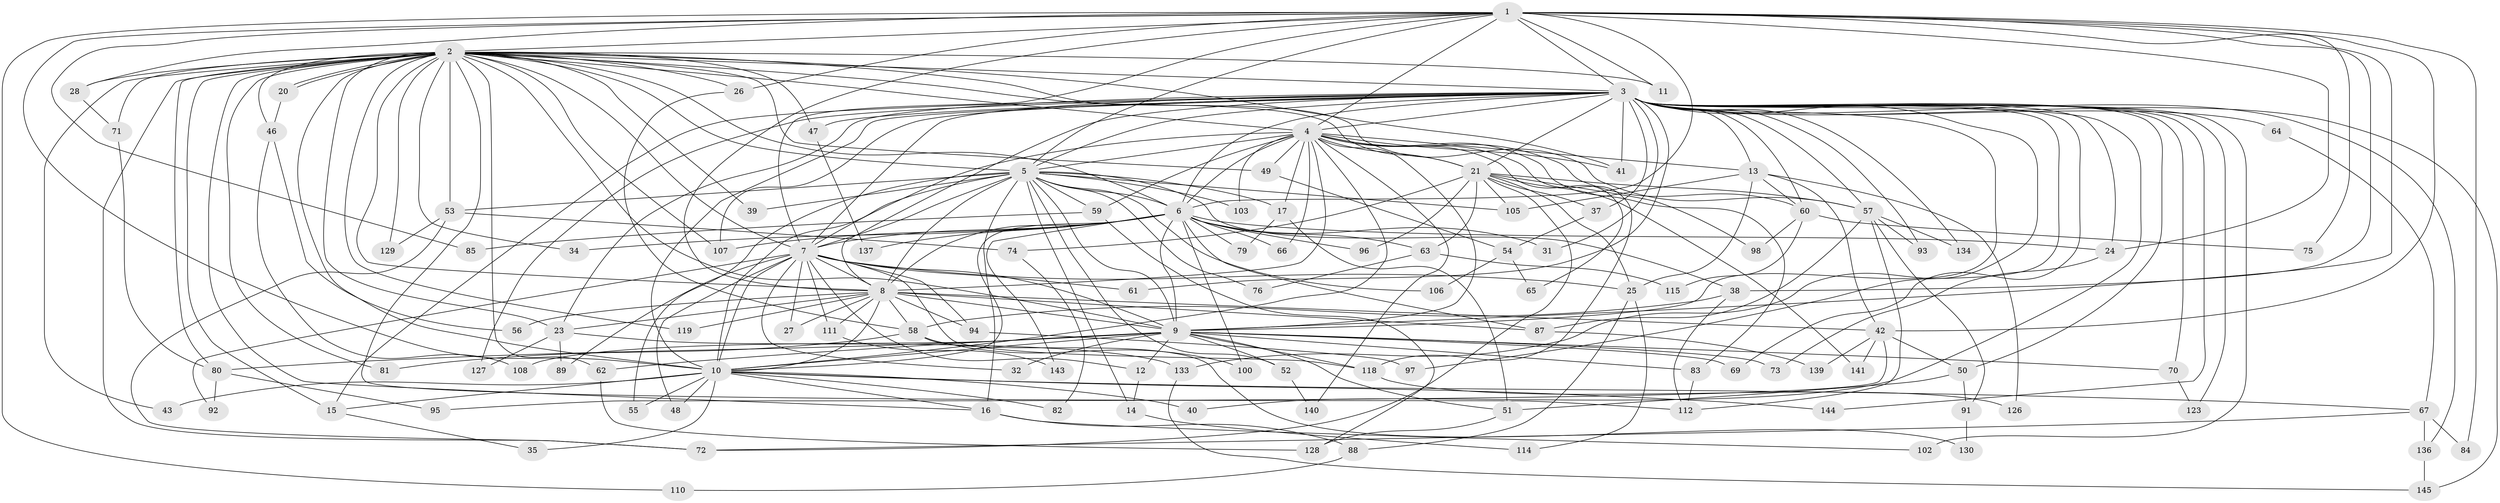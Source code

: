 // Generated by graph-tools (version 1.1) at 2025/51/02/27/25 19:51:45]
// undirected, 114 vertices, 275 edges
graph export_dot {
graph [start="1"]
  node [color=gray90,style=filled];
  1;
  2 [super="+109"];
  3 [super="+18"];
  4 [super="+29"];
  5 [super="+121"];
  6 [super="+44"];
  7 [super="+45"];
  8 [super="+131"];
  9 [super="+19"];
  10 [super="+36"];
  11;
  12;
  13;
  14;
  15 [super="+68"];
  16 [super="+124"];
  17;
  20;
  21 [super="+22"];
  23 [super="+30"];
  24 [super="+33"];
  25 [super="+104"];
  26;
  27;
  28;
  31;
  32;
  34;
  35;
  37;
  38 [super="+122"];
  39;
  40;
  41 [super="+117"];
  42 [super="+99"];
  43;
  46;
  47;
  48;
  49;
  50 [super="+90"];
  51;
  52;
  53;
  54;
  55;
  56;
  57 [super="+86"];
  58;
  59 [super="+132"];
  60 [super="+78"];
  61;
  62;
  63;
  64;
  65;
  66;
  67 [super="+113"];
  69;
  70 [super="+142"];
  71;
  72 [super="+77"];
  73;
  74;
  75;
  76;
  79;
  80 [super="+116"];
  81;
  82;
  83;
  84;
  85;
  87 [super="+101"];
  88;
  89;
  91;
  92;
  93;
  94;
  95;
  96;
  97;
  98;
  100;
  102 [super="+125"];
  103;
  105;
  106;
  107 [super="+138"];
  108;
  110;
  111;
  112 [super="+120"];
  114;
  115;
  118 [super="+135"];
  119;
  123;
  126;
  127;
  128;
  129;
  130;
  133;
  134;
  136;
  137;
  139;
  140;
  141;
  143;
  144;
  145 [super="+146"];
  1 -- 2;
  1 -- 3;
  1 -- 4;
  1 -- 5;
  1 -- 6;
  1 -- 7;
  1 -- 8;
  1 -- 9 [weight=2];
  1 -- 10;
  1 -- 11;
  1 -- 24;
  1 -- 26;
  1 -- 28;
  1 -- 38;
  1 -- 42;
  1 -- 75;
  1 -- 84;
  1 -- 85;
  1 -- 110;
  2 -- 3;
  2 -- 4;
  2 -- 5;
  2 -- 6;
  2 -- 7;
  2 -- 8;
  2 -- 9;
  2 -- 10;
  2 -- 11;
  2 -- 15;
  2 -- 20;
  2 -- 20;
  2 -- 21;
  2 -- 23;
  2 -- 26;
  2 -- 28;
  2 -- 34;
  2 -- 39;
  2 -- 41;
  2 -- 43;
  2 -- 46 [weight=2];
  2 -- 47;
  2 -- 49;
  2 -- 53;
  2 -- 57;
  2 -- 62;
  2 -- 71;
  2 -- 72;
  2 -- 80;
  2 -- 81;
  2 -- 112;
  2 -- 119;
  2 -- 129;
  2 -- 107;
  2 -- 16;
  3 -- 4 [weight=2];
  3 -- 5;
  3 -- 6;
  3 -- 7;
  3 -- 8;
  3 -- 9;
  3 -- 10 [weight=3];
  3 -- 13;
  3 -- 24;
  3 -- 31;
  3 -- 37;
  3 -- 40;
  3 -- 41;
  3 -- 47;
  3 -- 50;
  3 -- 57;
  3 -- 61;
  3 -- 69;
  3 -- 70 [weight=2];
  3 -- 93;
  3 -- 97;
  3 -- 102 [weight=2];
  3 -- 123;
  3 -- 127;
  3 -- 133;
  3 -- 134;
  3 -- 144;
  3 -- 145;
  3 -- 64;
  3 -- 136;
  3 -- 107;
  3 -- 23;
  3 -- 60;
  3 -- 21;
  3 -- 15;
  4 -- 5;
  4 -- 6;
  4 -- 7 [weight=2];
  4 -- 8;
  4 -- 9;
  4 -- 10;
  4 -- 13;
  4 -- 17;
  4 -- 21;
  4 -- 49;
  4 -- 65;
  4 -- 83;
  4 -- 103;
  4 -- 118;
  4 -- 140;
  4 -- 66;
  4 -- 59;
  4 -- 60;
  4 -- 41;
  5 -- 6;
  5 -- 7;
  5 -- 8;
  5 -- 9;
  5 -- 10;
  5 -- 14;
  5 -- 16;
  5 -- 17;
  5 -- 38;
  5 -- 39;
  5 -- 52;
  5 -- 53;
  5 -- 55;
  5 -- 59;
  5 -- 76;
  5 -- 103;
  5 -- 106;
  5 -- 105;
  6 -- 7;
  6 -- 8;
  6 -- 9;
  6 -- 10;
  6 -- 31;
  6 -- 34;
  6 -- 63;
  6 -- 66;
  6 -- 79;
  6 -- 87;
  6 -- 96;
  6 -- 100;
  6 -- 137;
  6 -- 107;
  6 -- 143;
  6 -- 24;
  7 -- 8;
  7 -- 9;
  7 -- 10;
  7 -- 12;
  7 -- 25;
  7 -- 27;
  7 -- 32;
  7 -- 61;
  7 -- 92;
  7 -- 94;
  7 -- 111;
  7 -- 48;
  7 -- 118;
  7 -- 89;
  8 -- 9;
  8 -- 10;
  8 -- 27;
  8 -- 42;
  8 -- 56;
  8 -- 87;
  8 -- 94;
  8 -- 111;
  8 -- 119;
  8 -- 58;
  8 -- 23;
  9 -- 10;
  9 -- 12;
  9 -- 32;
  9 -- 51;
  9 -- 52;
  9 -- 62;
  9 -- 69;
  9 -- 70;
  9 -- 73;
  9 -- 83;
  9 -- 108;
  9 -- 80;
  9 -- 118;
  10 -- 15;
  10 -- 16;
  10 -- 35;
  10 -- 43;
  10 -- 48;
  10 -- 55;
  10 -- 82;
  10 -- 144;
  10 -- 40;
  10 -- 67;
  12 -- 14;
  13 -- 60;
  13 -- 105;
  13 -- 126;
  13 -- 25;
  13 -- 42;
  14 -- 114;
  15 -- 35;
  16 -- 88;
  16 -- 102;
  17 -- 51;
  17 -- 79;
  20 -- 46;
  21 -- 25;
  21 -- 37;
  21 -- 96;
  21 -- 98;
  21 -- 105;
  21 -- 74;
  21 -- 141;
  21 -- 63;
  21 -- 57;
  21 -- 72;
  23 -- 127;
  23 -- 133;
  23 -- 89;
  24 -- 73;
  25 -- 88;
  25 -- 114;
  26 -- 58;
  28 -- 71;
  37 -- 54;
  38 -- 58;
  38 -- 112;
  42 -- 50;
  42 -- 95;
  42 -- 139;
  42 -- 141;
  46 -- 56;
  46 -- 108;
  47 -- 137;
  49 -- 54;
  50 -- 91;
  50 -- 51;
  51 -- 128;
  52 -- 140;
  53 -- 72;
  53 -- 74;
  53 -- 129;
  54 -- 65;
  54 -- 106;
  57 -- 93;
  57 -- 134;
  57 -- 91;
  57 -- 87;
  57 -- 112;
  58 -- 81;
  58 -- 100;
  58 -- 130;
  59 -- 85;
  59 -- 128;
  60 -- 75;
  60 -- 98;
  60 -- 115;
  62 -- 128;
  63 -- 76;
  63 -- 115;
  64 -- 67;
  67 -- 84;
  67 -- 136;
  67 -- 72;
  70 -- 123;
  71 -- 80;
  74 -- 82;
  80 -- 92;
  80 -- 95;
  83 -- 112;
  87 -- 139;
  88 -- 110;
  91 -- 130;
  94 -- 97;
  111 -- 143;
  118 -- 126;
  133 -- 145;
  136 -- 145;
}

